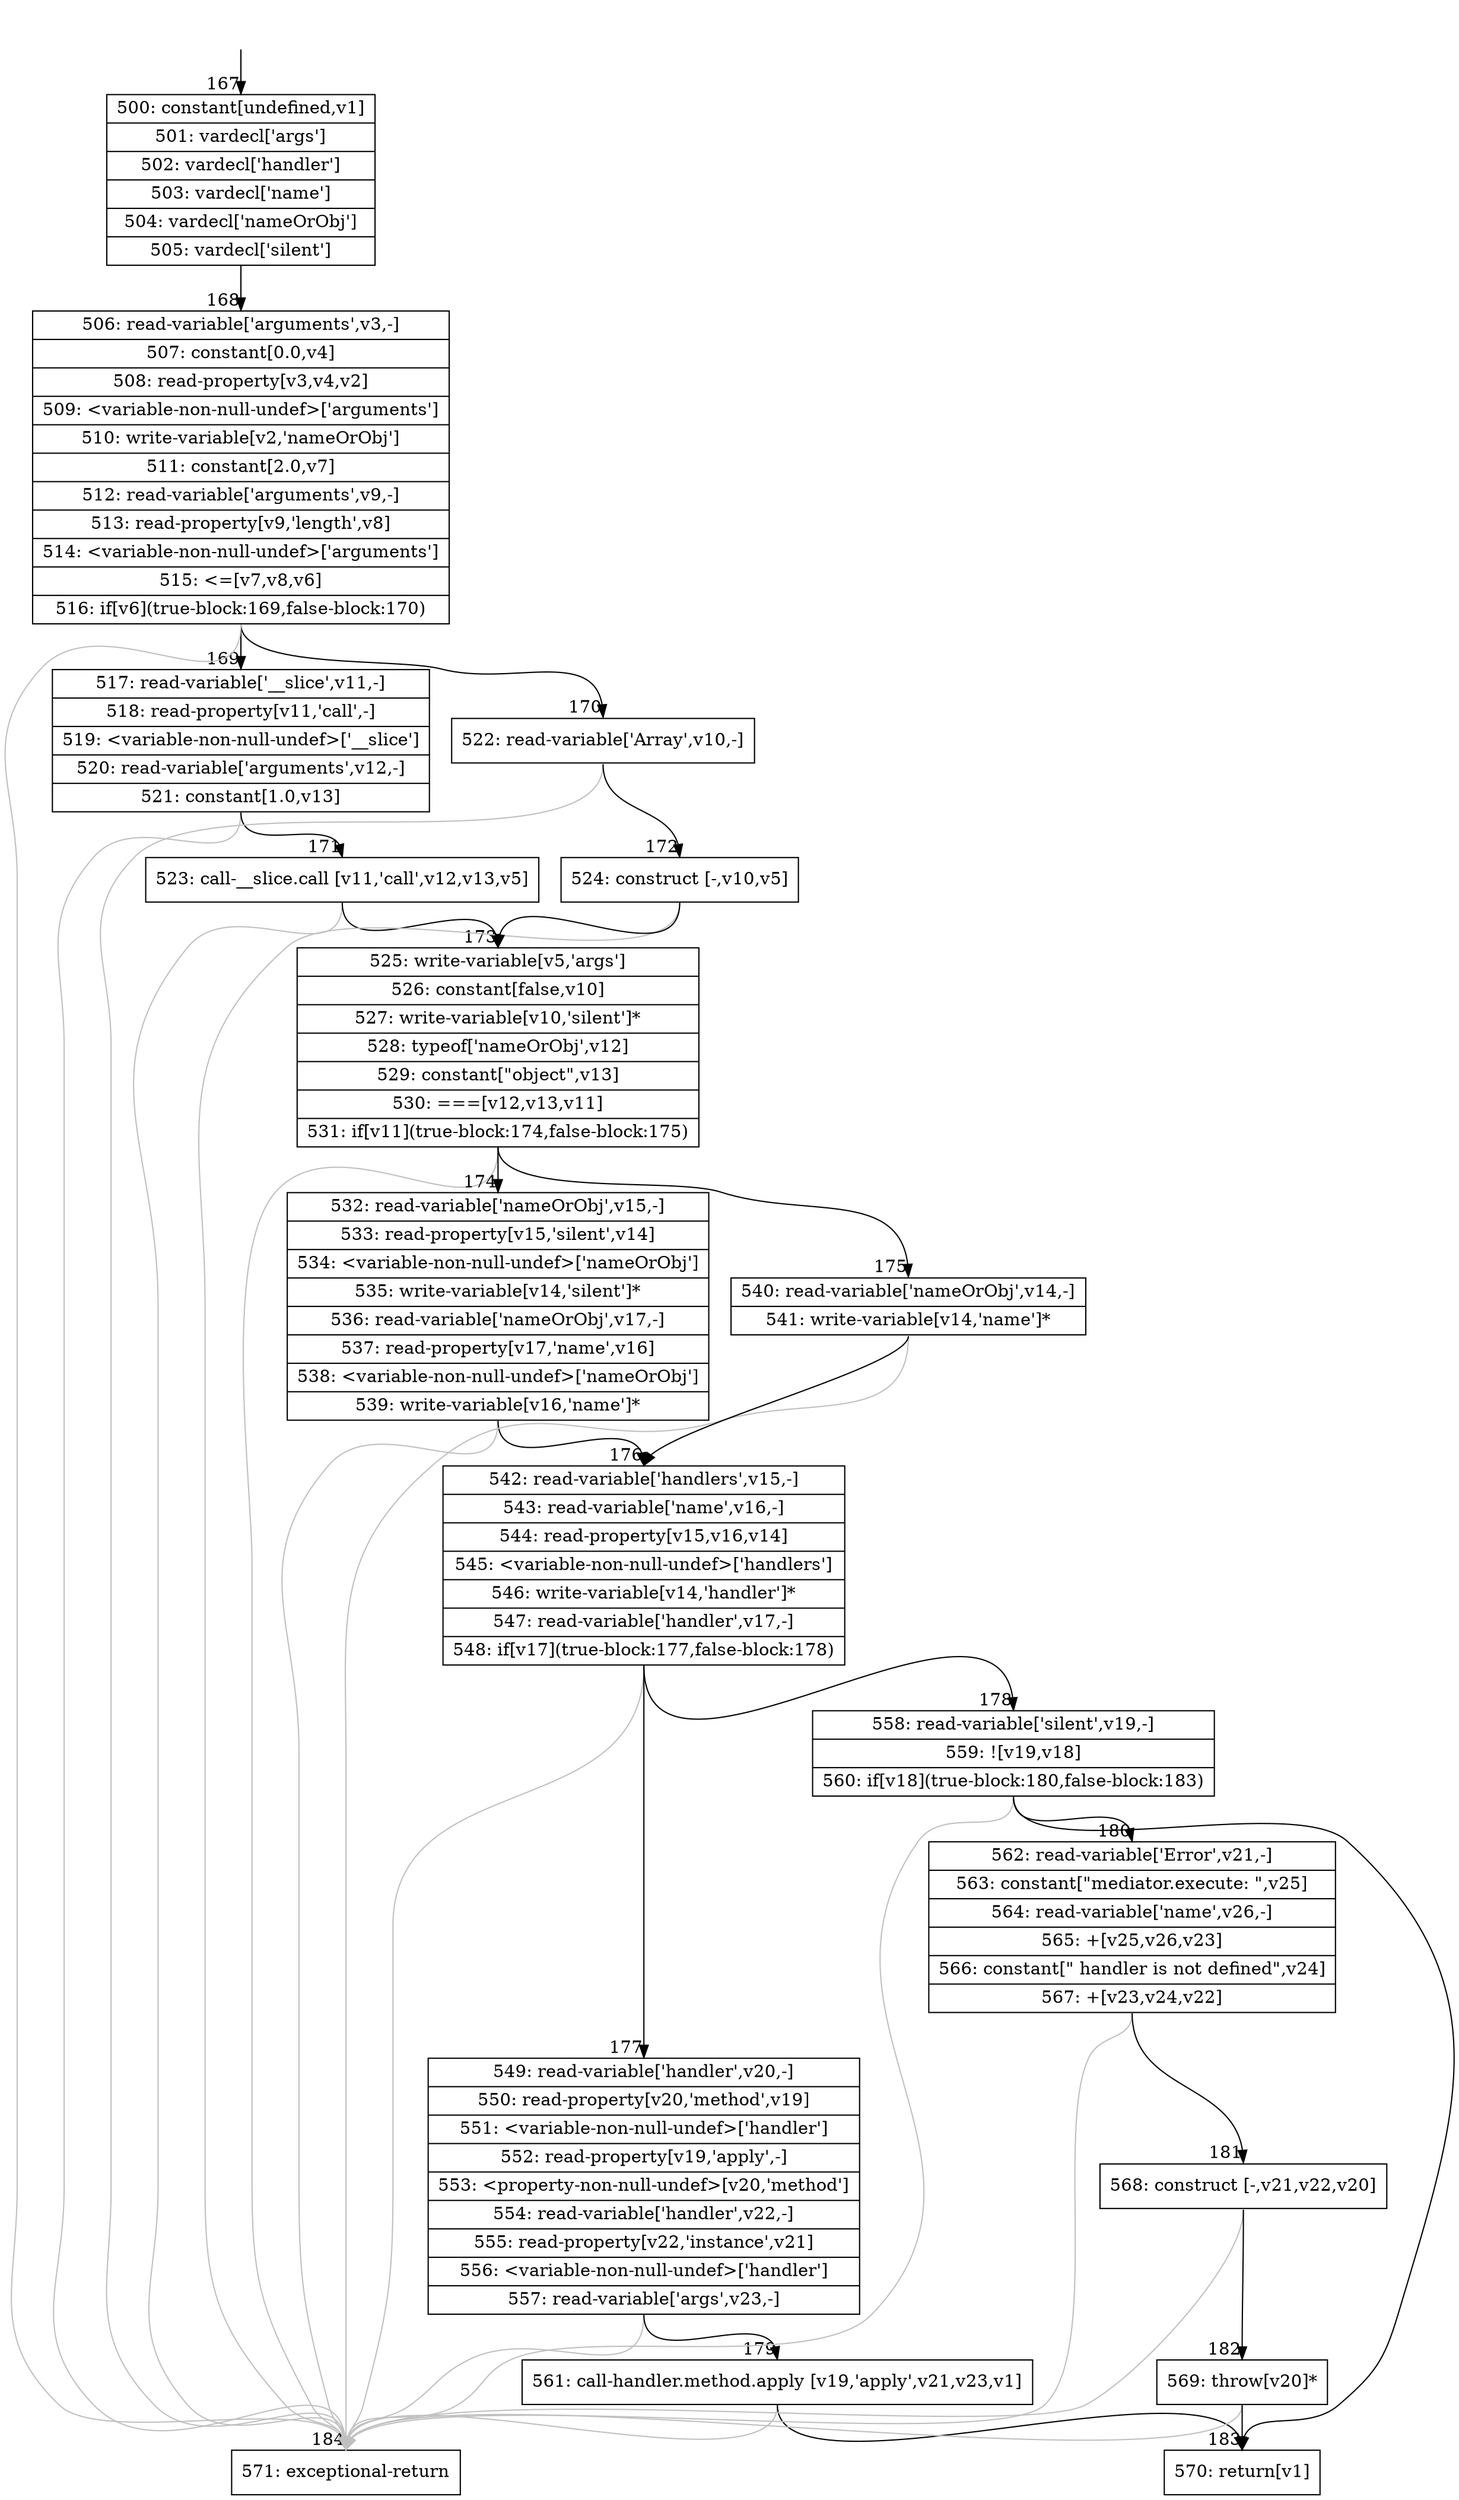 digraph {
rankdir="TD"
BB_entry21[shape=none,label=""];
BB_entry21 -> BB167 [tailport=s, headport=n, headlabel="    167"]
BB167 [shape=record label="{500: constant[undefined,v1]|501: vardecl['args']|502: vardecl['handler']|503: vardecl['name']|504: vardecl['nameOrObj']|505: vardecl['silent']}" ] 
BB167 -> BB168 [tailport=s, headport=n, headlabel="      168"]
BB168 [shape=record label="{506: read-variable['arguments',v3,-]|507: constant[0.0,v4]|508: read-property[v3,v4,v2]|509: \<variable-non-null-undef\>['arguments']|510: write-variable[v2,'nameOrObj']|511: constant[2.0,v7]|512: read-variable['arguments',v9,-]|513: read-property[v9,'length',v8]|514: \<variable-non-null-undef\>['arguments']|515: \<=[v7,v8,v6]|516: if[v6](true-block:169,false-block:170)}" ] 
BB168 -> BB169 [tailport=s, headport=n, headlabel="      169"]
BB168 -> BB170 [tailport=s, headport=n, headlabel="      170"]
BB168 -> BB184 [tailport=s, headport=n, color=gray, headlabel="      184"]
BB169 [shape=record label="{517: read-variable['__slice',v11,-]|518: read-property[v11,'call',-]|519: \<variable-non-null-undef\>['__slice']|520: read-variable['arguments',v12,-]|521: constant[1.0,v13]}" ] 
BB169 -> BB171 [tailport=s, headport=n, headlabel="      171"]
BB169 -> BB184 [tailport=s, headport=n, color=gray]
BB170 [shape=record label="{522: read-variable['Array',v10,-]}" ] 
BB170 -> BB172 [tailport=s, headport=n, headlabel="      172"]
BB170 -> BB184 [tailport=s, headport=n, color=gray]
BB171 [shape=record label="{523: call-__slice.call [v11,'call',v12,v13,v5]}" ] 
BB171 -> BB173 [tailport=s, headport=n, headlabel="      173"]
BB171 -> BB184 [tailport=s, headport=n, color=gray]
BB172 [shape=record label="{524: construct [-,v10,v5]}" ] 
BB172 -> BB173 [tailport=s, headport=n]
BB172 -> BB184 [tailport=s, headport=n, color=gray]
BB173 [shape=record label="{525: write-variable[v5,'args']|526: constant[false,v10]|527: write-variable[v10,'silent']*|528: typeof['nameOrObj',v12]|529: constant[\"object\",v13]|530: ===[v12,v13,v11]|531: if[v11](true-block:174,false-block:175)}" ] 
BB173 -> BB174 [tailport=s, headport=n, headlabel="      174"]
BB173 -> BB175 [tailport=s, headport=n, headlabel="      175"]
BB173 -> BB184 [tailport=s, headport=n, color=gray]
BB174 [shape=record label="{532: read-variable['nameOrObj',v15,-]|533: read-property[v15,'silent',v14]|534: \<variable-non-null-undef\>['nameOrObj']|535: write-variable[v14,'silent']*|536: read-variable['nameOrObj',v17,-]|537: read-property[v17,'name',v16]|538: \<variable-non-null-undef\>['nameOrObj']|539: write-variable[v16,'name']*}" ] 
BB174 -> BB176 [tailport=s, headport=n, headlabel="      176"]
BB174 -> BB184 [tailport=s, headport=n, color=gray]
BB175 [shape=record label="{540: read-variable['nameOrObj',v14,-]|541: write-variable[v14,'name']*}" ] 
BB175 -> BB176 [tailport=s, headport=n]
BB175 -> BB184 [tailport=s, headport=n, color=gray]
BB176 [shape=record label="{542: read-variable['handlers',v15,-]|543: read-variable['name',v16,-]|544: read-property[v15,v16,v14]|545: \<variable-non-null-undef\>['handlers']|546: write-variable[v14,'handler']*|547: read-variable['handler',v17,-]|548: if[v17](true-block:177,false-block:178)}" ] 
BB176 -> BB177 [tailport=s, headport=n, headlabel="      177"]
BB176 -> BB178 [tailport=s, headport=n, headlabel="      178"]
BB176 -> BB184 [tailport=s, headport=n, color=gray]
BB177 [shape=record label="{549: read-variable['handler',v20,-]|550: read-property[v20,'method',v19]|551: \<variable-non-null-undef\>['handler']|552: read-property[v19,'apply',-]|553: \<property-non-null-undef\>[v20,'method']|554: read-variable['handler',v22,-]|555: read-property[v22,'instance',v21]|556: \<variable-non-null-undef\>['handler']|557: read-variable['args',v23,-]}" ] 
BB177 -> BB179 [tailport=s, headport=n, headlabel="      179"]
BB177 -> BB184 [tailport=s, headport=n, color=gray]
BB178 [shape=record label="{558: read-variable['silent',v19,-]|559: ![v19,v18]|560: if[v18](true-block:180,false-block:183)}" ] 
BB178 -> BB180 [tailport=s, headport=n, headlabel="      180"]
BB178 -> BB183 [tailport=s, headport=n, headlabel="      183"]
BB178 -> BB184 [tailport=s, headport=n, color=gray]
BB179 [shape=record label="{561: call-handler.method.apply [v19,'apply',v21,v23,v1]}" ] 
BB179 -> BB183 [tailport=s, headport=n]
BB179 -> BB184 [tailport=s, headport=n, color=gray]
BB180 [shape=record label="{562: read-variable['Error',v21,-]|563: constant[\"mediator.execute: \",v25]|564: read-variable['name',v26,-]|565: +[v25,v26,v23]|566: constant[\" handler is not defined\",v24]|567: +[v23,v24,v22]}" ] 
BB180 -> BB181 [tailport=s, headport=n, headlabel="      181"]
BB180 -> BB184 [tailport=s, headport=n, color=gray]
BB181 [shape=record label="{568: construct [-,v21,v22,v20]}" ] 
BB181 -> BB182 [tailport=s, headport=n, headlabel="      182"]
BB181 -> BB184 [tailport=s, headport=n, color=gray]
BB182 [shape=record label="{569: throw[v20]*}" ] 
BB182 -> BB183 [tailport=s, headport=n]
BB182 -> BB184 [tailport=s, headport=n, color=gray]
BB183 [shape=record label="{570: return[v1]}" ] 
BB184 [shape=record label="{571: exceptional-return}" ] 
//#$~ 203
}

